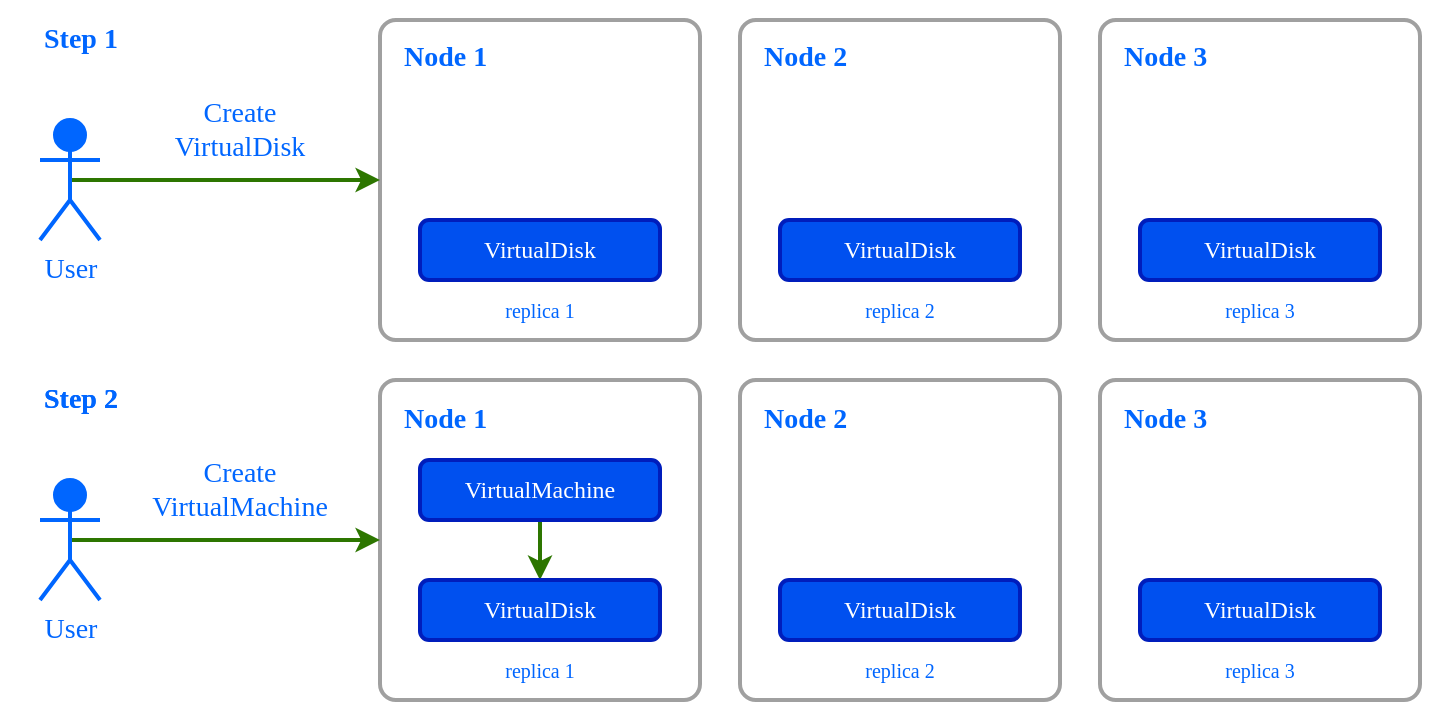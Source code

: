 <mxfile>
    <diagram id="6EXt89o7fHejoy0miyVt" name="Page-1">
        <mxGraphModel dx="2544" dy="656" grid="1" gridSize="10" guides="1" tooltips="1" connect="1" arrows="1" fold="1" page="1" pageScale="1" pageWidth="850" pageHeight="1100" math="0" shadow="0">
            <root>
                <mxCell id="0"/>
                <mxCell id="1" parent="0"/>
                <mxCell id="53" value="" style="rounded=0;whiteSpace=wrap;html=1;fontFamily=JetBrains Mono;fontSource=https%3A%2F%2Ffonts.googleapis.com%2Fcss%3Ffamily%3DJetBrains%2BMono;fontSize=14;fillColor=#FFFFFF;strokeColor=none;" parent="1" vertex="1">
                    <mxGeometry x="10" y="30" width="720" height="360" as="geometry"/>
                </mxCell>
                <mxCell id="2" value="" style="rounded=1;whiteSpace=wrap;html=1;fillColor=none;fontColor=#0066ff;strokeColor=#A0A0A0;arcSize=5;strokeWidth=2;fontFamily=JetBrains Mono;fontSource=https%3A%2F%2Ffonts.googleapis.com%2Fcss%3Ffamily%3DJetBrains%2BMono;gradientColor=none;fillStyle=hatch;" parent="1" vertex="1">
                    <mxGeometry x="200" y="40" width="160" height="160" as="geometry"/>
                </mxCell>
                <mxCell id="5" value="Node 1" style="text;html=1;strokeColor=none;fillColor=none;align=left;verticalAlign=middle;whiteSpace=wrap;rounded=0;fontColor=#0066ff;strokeWidth=2;fontFamily=JetBrains Mono;fontSource=https%3A%2F%2Ffonts.googleapis.com%2Fcss%3Ffamily%3DJetBrains%2BMono;fontSize=14;fontStyle=1" parent="1" vertex="1">
                    <mxGeometry x="210" y="49" width="60" height="20" as="geometry"/>
                </mxCell>
                <mxCell id="39" value="" style="rounded=1;whiteSpace=wrap;html=1;fillColor=none;fontColor=#0066ff;strokeColor=#A0A0A0;arcSize=5;strokeWidth=2;fontFamily=JetBrains Mono;fontSource=https%3A%2F%2Ffonts.googleapis.com%2Fcss%3Ffamily%3DJetBrains%2BMono;gradientColor=none;fillStyle=hatch;" parent="1" vertex="1">
                    <mxGeometry x="380" y="40" width="160" height="160" as="geometry"/>
                </mxCell>
                <mxCell id="40" value="Node 2" style="text;html=1;strokeColor=none;fillColor=none;align=left;verticalAlign=middle;whiteSpace=wrap;rounded=0;fontColor=#0066ff;strokeWidth=2;fontFamily=JetBrains Mono;fontSource=https%3A%2F%2Ffonts.googleapis.com%2Fcss%3Ffamily%3DJetBrains%2BMono;fontSize=14;fontStyle=1" parent="1" vertex="1">
                    <mxGeometry x="390" y="49" width="60" height="20" as="geometry"/>
                </mxCell>
                <mxCell id="74" value="" style="rounded=1;whiteSpace=wrap;html=1;fillColor=none;fontColor=#0066ff;strokeColor=#A0A0A0;arcSize=5;strokeWidth=2;fontFamily=JetBrains Mono;fontSource=https%3A%2F%2Ffonts.googleapis.com%2Fcss%3Ffamily%3DJetBrains%2BMono;gradientColor=none;fillStyle=hatch;" parent="1" vertex="1">
                    <mxGeometry x="560" y="40" width="160" height="160" as="geometry"/>
                </mxCell>
                <mxCell id="75" value="Node 3" style="text;html=1;strokeColor=none;fillColor=none;align=left;verticalAlign=middle;whiteSpace=wrap;rounded=0;fontColor=#0066ff;strokeWidth=2;fontFamily=JetBrains Mono;fontSource=https%3A%2F%2Ffonts.googleapis.com%2Fcss%3Ffamily%3DJetBrains%2BMono;fontSize=14;fontStyle=1" parent="1" vertex="1">
                    <mxGeometry x="570" y="49" width="60" height="20" as="geometry"/>
                </mxCell>
                <mxCell id="78" style="edgeStyle=none;html=1;exitX=0.5;exitY=0.5;exitDx=0;exitDy=0;exitPerimeter=0;entryX=0;entryY=0.5;entryDx=0;entryDy=0;fontFamily=JetBrains Mono;fontSource=https%3A%2F%2Ffonts.googleapis.com%2Fcss%3Ffamily%3DJetBrains%2BMono;fontSize=14;fontColor=#0066FF;strokeWidth=2;fillColor=#60a917;strokeColor=#2D7600;" parent="1" source="76" target="2" edge="1">
                    <mxGeometry relative="1" as="geometry"/>
                </mxCell>
                <mxCell id="76" value="&lt;font color=&quot;#0066ff&quot; style=&quot;font-size: 14px;&quot;&gt;User&lt;/font&gt;" style="shape=umlActor;verticalLabelPosition=bottom;verticalAlign=top;html=1;outlineConnect=0;fillColor=#0066FF;fontColor=#ffffff;strokeColor=#0066FF;strokeWidth=2;fontFamily=JetBrains Mono;fontSource=https%3A%2F%2Ffonts.googleapis.com%2Fcss%3Ffamily%3DJetBrains%2BMono;fontStyle=0;fontSize=14;" parent="1" vertex="1">
                    <mxGeometry x="30" y="90" width="30" height="60" as="geometry"/>
                </mxCell>
                <mxCell id="80" value="Create VirtualDisk" style="text;html=1;strokeColor=none;fillColor=none;align=center;verticalAlign=middle;whiteSpace=wrap;rounded=0;strokeWidth=2;fontFamily=JetBrains Mono;fontSource=https%3A%2F%2Ffonts.googleapis.com%2Fcss%3Ffamily%3DJetBrains%2BMono;fontSize=14;fontColor=#0066FF;opacity=30;" parent="1" vertex="1">
                    <mxGeometry x="100" y="80" width="60" height="30" as="geometry"/>
                </mxCell>
                <mxCell id="81" value="" style="rounded=1;whiteSpace=wrap;html=1;fillColor=none;fontColor=#0066ff;strokeColor=#A0A0A0;arcSize=5;strokeWidth=2;fontFamily=JetBrains Mono;fontSource=https%3A%2F%2Ffonts.googleapis.com%2Fcss%3Ffamily%3DJetBrains%2BMono;gradientColor=none;fillStyle=hatch;" parent="1" vertex="1">
                    <mxGeometry x="200" y="220" width="160" height="160" as="geometry"/>
                </mxCell>
                <mxCell id="82" value="" style="rounded=1;whiteSpace=wrap;html=1;fillColor=none;fontColor=#0066ff;strokeColor=#A0A0A0;arcSize=5;strokeWidth=2;fontFamily=JetBrains Mono;fontSource=https%3A%2F%2Ffonts.googleapis.com%2Fcss%3Ffamily%3DJetBrains%2BMono;gradientColor=none;fillStyle=hatch;" parent="1" vertex="1">
                    <mxGeometry x="380" y="220" width="160" height="160" as="geometry"/>
                </mxCell>
                <mxCell id="83" value="" style="rounded=1;whiteSpace=wrap;html=1;fillColor=none;fontColor=#0066ff;strokeColor=#A0A0A0;arcSize=5;strokeWidth=2;fontFamily=JetBrains Mono;fontSource=https%3A%2F%2Ffonts.googleapis.com%2Fcss%3Ffamily%3DJetBrains%2BMono;gradientColor=none;fillStyle=hatch;" parent="1" vertex="1">
                    <mxGeometry x="560" y="220" width="160" height="160" as="geometry"/>
                </mxCell>
                <mxCell id="84" style="edgeStyle=none;html=1;exitX=0.5;exitY=0.5;exitDx=0;exitDy=0;exitPerimeter=0;entryX=0;entryY=0.5;entryDx=0;entryDy=0;fontFamily=JetBrains Mono;fontSource=https%3A%2F%2Ffonts.googleapis.com%2Fcss%3Ffamily%3DJetBrains%2BMono;fontSize=14;fontColor=#0066FF;strokeWidth=2;fillColor=#60a917;strokeColor=#2D7600;" parent="1" source="85" target="81" edge="1">
                    <mxGeometry relative="1" as="geometry"/>
                </mxCell>
                <mxCell id="85" value="&lt;font color=&quot;#0066ff&quot; style=&quot;font-size: 14px;&quot;&gt;User&lt;/font&gt;" style="shape=umlActor;verticalLabelPosition=bottom;verticalAlign=top;html=1;outlineConnect=0;fillColor=#0066FF;fontColor=#ffffff;strokeColor=#0066FF;strokeWidth=2;fontFamily=JetBrains Mono;fontSource=https%3A%2F%2Ffonts.googleapis.com%2Fcss%3Ffamily%3DJetBrains%2BMono;fontStyle=0;fontSize=14;" parent="1" vertex="1">
                    <mxGeometry x="30" y="270" width="30" height="60" as="geometry"/>
                </mxCell>
                <mxCell id="86" value="Create VirtualMachine" style="text;html=1;strokeColor=none;fillColor=none;align=center;verticalAlign=middle;whiteSpace=wrap;rounded=0;strokeWidth=2;fontFamily=JetBrains Mono;fontSource=https%3A%2F%2Ffonts.googleapis.com%2Fcss%3Ffamily%3DJetBrains%2BMono;fontSize=14;fontColor=#0066FF;opacity=30;" parent="1" vertex="1">
                    <mxGeometry x="100" y="260" width="60" height="30" as="geometry"/>
                </mxCell>
                <mxCell id="87" value="Node 1" style="text;html=1;strokeColor=none;fillColor=none;align=left;verticalAlign=middle;whiteSpace=wrap;rounded=0;fontColor=#0066ff;strokeWidth=2;fontFamily=JetBrains Mono;fontSource=https%3A%2F%2Ffonts.googleapis.com%2Fcss%3Ffamily%3DJetBrains%2BMono;fontSize=14;fontStyle=1" parent="1" vertex="1">
                    <mxGeometry x="210" y="230" width="60" height="20" as="geometry"/>
                </mxCell>
                <mxCell id="88" value="Node 2" style="text;html=1;strokeColor=none;fillColor=none;align=left;verticalAlign=middle;whiteSpace=wrap;rounded=0;fontColor=#0066ff;strokeWidth=2;fontFamily=JetBrains Mono;fontSource=https%3A%2F%2Ffonts.googleapis.com%2Fcss%3Ffamily%3DJetBrains%2BMono;fontSize=14;fontStyle=1" parent="1" vertex="1">
                    <mxGeometry x="390" y="230" width="60" height="20" as="geometry"/>
                </mxCell>
                <mxCell id="89" value="Node 3" style="text;html=1;strokeColor=none;fillColor=none;align=left;verticalAlign=middle;whiteSpace=wrap;rounded=0;fontColor=#0066ff;strokeWidth=2;fontFamily=JetBrains Mono;fontSource=https%3A%2F%2Ffonts.googleapis.com%2Fcss%3Ffamily%3DJetBrains%2BMono;fontSize=14;fontStyle=1" parent="1" vertex="1">
                    <mxGeometry x="570" y="230" width="60" height="20" as="geometry"/>
                </mxCell>
                <mxCell id="95" style="edgeStyle=orthogonalEdgeStyle;html=1;exitX=0.5;exitY=1;exitDx=0;exitDy=0;strokeWidth=2;fontFamily=JetBrains Mono;fontSource=https%3A%2F%2Ffonts.googleapis.com%2Fcss%3Ffamily%3DJetBrains%2BMono;fontSize=12;fontColor=#0066FF;fillColor=#60a917;strokeColor=#2D7600;" parent="1" source="90" target="119" edge="1">
                    <mxGeometry relative="1" as="geometry">
                        <mxPoint x="280" y="320" as="targetPoint"/>
                    </mxGeometry>
                </mxCell>
                <mxCell id="90" value="VirtualMachine" style="rounded=1;whiteSpace=wrap;html=1;strokeColor=#001DBC;strokeWidth=2;fontFamily=JetBrains Mono;fontSource=https%3A%2F%2Ffonts.googleapis.com%2Fcss%3Ffamily%3DJetBrains%2BMono;fontSize=12;fontColor=#ffffff;fillColor=#0050ef;" parent="1" vertex="1">
                    <mxGeometry x="220" y="260" width="120" height="30" as="geometry"/>
                </mxCell>
                <mxCell id="94" value="VirtualDisk" style="rounded=1;whiteSpace=wrap;html=1;strokeColor=#001DBC;strokeWidth=2;fontFamily=JetBrains Mono;fontSource=https%3A%2F%2Ffonts.googleapis.com%2Fcss%3Ffamily%3DJetBrains%2BMono;fontSize=12;fontColor=#ffffff;fillColor=#0050ef;" parent="1" vertex="1">
                    <mxGeometry x="580" y="140" width="120" height="30" as="geometry"/>
                </mxCell>
                <mxCell id="108" value="Step 1" style="text;html=1;strokeColor=none;fillColor=none;align=left;verticalAlign=middle;whiteSpace=wrap;rounded=0;fontColor=#0066ff;strokeWidth=2;fontFamily=JetBrains Mono;fontSource=https%3A%2F%2Ffonts.googleapis.com%2Fcss%3Ffamily%3DJetBrains%2BMono;fontSize=14;fontStyle=1" parent="1" vertex="1">
                    <mxGeometry x="30" y="40" width="60" height="20" as="geometry"/>
                </mxCell>
                <mxCell id="109" value="Step 2" style="text;html=1;strokeColor=none;fillColor=none;align=left;verticalAlign=middle;whiteSpace=wrap;rounded=0;fontColor=#0066ff;strokeWidth=2;fontFamily=JetBrains Mono;fontSource=https%3A%2F%2Ffonts.googleapis.com%2Fcss%3Ffamily%3DJetBrains%2BMono;fontSize=14;fontStyle=1" parent="1" vertex="1">
                    <mxGeometry x="30" y="220" width="60" height="20" as="geometry"/>
                </mxCell>
                <mxCell id="111" value="Step 2" style="text;html=1;strokeColor=none;fillColor=none;align=left;verticalAlign=middle;whiteSpace=wrap;rounded=0;fontColor=#0066ff;strokeWidth=2;fontFamily=JetBrains Mono;fontSource=https%3A%2F%2Ffonts.googleapis.com%2Fcss%3Ffamily%3DJetBrains%2BMono;fontSize=14;fontStyle=1" parent="1" vertex="1">
                    <mxGeometry x="30" y="220" width="60" height="20" as="geometry"/>
                </mxCell>
                <mxCell id="112" value="VirtualDisk" style="rounded=1;whiteSpace=wrap;html=1;strokeColor=#001DBC;strokeWidth=2;fontFamily=JetBrains Mono;fontSource=https%3A%2F%2Ffonts.googleapis.com%2Fcss%3Ffamily%3DJetBrains%2BMono;fontSize=12;fontColor=#ffffff;fillColor=#0050ef;" parent="1" vertex="1">
                    <mxGeometry x="580" y="320" width="120" height="30" as="geometry"/>
                </mxCell>
                <mxCell id="116" value="VirtualDisk" style="rounded=1;whiteSpace=wrap;html=1;strokeColor=#001DBC;strokeWidth=2;fontFamily=JetBrains Mono;fontSource=https%3A%2F%2Ffonts.googleapis.com%2Fcss%3Ffamily%3DJetBrains%2BMono;fontSize=12;fontColor=#ffffff;fillColor=#0050ef;" parent="1" vertex="1">
                    <mxGeometry x="400" y="140" width="120" height="30" as="geometry"/>
                </mxCell>
                <mxCell id="117" value="VirtualDisk" style="rounded=1;whiteSpace=wrap;html=1;strokeColor=#001DBC;strokeWidth=2;fontFamily=JetBrains Mono;fontSource=https%3A%2F%2Ffonts.googleapis.com%2Fcss%3Ffamily%3DJetBrains%2BMono;fontSize=12;fontColor=#ffffff;fillColor=#0050ef;" parent="1" vertex="1">
                    <mxGeometry x="220" y="140" width="120" height="30" as="geometry"/>
                </mxCell>
                <mxCell id="118" value="VirtualDisk" style="rounded=1;whiteSpace=wrap;html=1;strokeColor=#001DBC;strokeWidth=2;fontFamily=JetBrains Mono;fontSource=https%3A%2F%2Ffonts.googleapis.com%2Fcss%3Ffamily%3DJetBrains%2BMono;fontSize=12;fontColor=#ffffff;fillColor=#0050ef;" parent="1" vertex="1">
                    <mxGeometry x="400" y="320" width="120" height="30" as="geometry"/>
                </mxCell>
                <mxCell id="119" value="VirtualDisk" style="rounded=1;whiteSpace=wrap;html=1;strokeColor=#001DBC;strokeWidth=2;fontFamily=JetBrains Mono;fontSource=https%3A%2F%2Ffonts.googleapis.com%2Fcss%3Ffamily%3DJetBrains%2BMono;fontSize=12;fontColor=#ffffff;fillColor=#0050ef;" parent="1" vertex="1">
                    <mxGeometry x="220" y="320" width="120" height="30" as="geometry"/>
                </mxCell>
                <mxCell id="120" value="replica 1" style="text;html=1;strokeColor=none;fillColor=none;align=center;verticalAlign=middle;whiteSpace=wrap;rounded=0;strokeWidth=2;fontFamily=JetBrains Mono;fontSource=https%3A%2F%2Ffonts.googleapis.com%2Fcss%3Ffamily%3DJetBrains%2BMono;fontSize=10;fontColor=#0066FF;opacity=30;" parent="1" vertex="1">
                    <mxGeometry x="235" y="170" width="90" height="30" as="geometry"/>
                </mxCell>
                <mxCell id="121" value="replica 2" style="text;html=1;strokeColor=none;fillColor=none;align=center;verticalAlign=middle;whiteSpace=wrap;rounded=0;strokeWidth=2;fontFamily=JetBrains Mono;fontSource=https%3A%2F%2Ffonts.googleapis.com%2Fcss%3Ffamily%3DJetBrains%2BMono;fontSize=10;fontColor=#0066FF;opacity=30;" parent="1" vertex="1">
                    <mxGeometry x="415" y="170" width="90" height="30" as="geometry"/>
                </mxCell>
                <mxCell id="122" value="replica 3" style="text;html=1;strokeColor=none;fillColor=none;align=center;verticalAlign=middle;whiteSpace=wrap;rounded=0;strokeWidth=2;fontFamily=JetBrains Mono;fontSource=https%3A%2F%2Ffonts.googleapis.com%2Fcss%3Ffamily%3DJetBrains%2BMono;fontSize=10;fontColor=#0066FF;opacity=30;" parent="1" vertex="1">
                    <mxGeometry x="595" y="170" width="90" height="30" as="geometry"/>
                </mxCell>
                <mxCell id="123" value="replica 1" style="text;html=1;strokeColor=none;fillColor=none;align=center;verticalAlign=middle;whiteSpace=wrap;rounded=0;strokeWidth=2;fontFamily=JetBrains Mono;fontSource=https%3A%2F%2Ffonts.googleapis.com%2Fcss%3Ffamily%3DJetBrains%2BMono;fontSize=10;fontColor=#0066FF;opacity=30;" parent="1" vertex="1">
                    <mxGeometry x="235" y="350" width="90" height="30" as="geometry"/>
                </mxCell>
                <mxCell id="124" value="replica 2" style="text;html=1;strokeColor=none;fillColor=none;align=center;verticalAlign=middle;whiteSpace=wrap;rounded=0;strokeWidth=2;fontFamily=JetBrains Mono;fontSource=https%3A%2F%2Ffonts.googleapis.com%2Fcss%3Ffamily%3DJetBrains%2BMono;fontSize=10;fontColor=#0066FF;opacity=30;" parent="1" vertex="1">
                    <mxGeometry x="415" y="350" width="90" height="30" as="geometry"/>
                </mxCell>
                <mxCell id="125" value="replica 3" style="text;html=1;strokeColor=none;fillColor=none;align=center;verticalAlign=middle;whiteSpace=wrap;rounded=0;strokeWidth=2;fontFamily=JetBrains Mono;fontSource=https%3A%2F%2Ffonts.googleapis.com%2Fcss%3Ffamily%3DJetBrains%2BMono;fontSize=10;fontColor=#0066FF;opacity=30;" parent="1" vertex="1">
                    <mxGeometry x="595" y="350" width="90" height="30" as="geometry"/>
                </mxCell>
            </root>
        </mxGraphModel>
    </diagram>
</mxfile>
